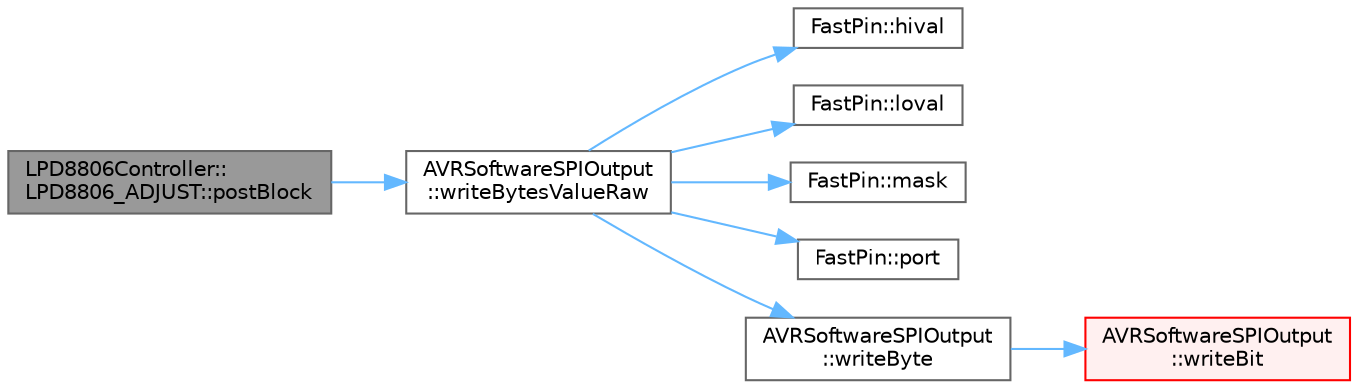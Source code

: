 digraph "LPD8806Controller::LPD8806_ADJUST::postBlock"
{
 // LATEX_PDF_SIZE
  bgcolor="transparent";
  edge [fontname=Helvetica,fontsize=10,labelfontname=Helvetica,labelfontsize=10];
  node [fontname=Helvetica,fontsize=10,shape=box,height=0.2,width=0.4];
  rankdir="LR";
  Node1 [id="Node000001",label="LPD8806Controller::\lLPD8806_ADJUST::postBlock",height=0.2,width=0.4,color="gray40", fillcolor="grey60", style="filled", fontcolor="black",tooltip=" "];
  Node1 -> Node2 [id="edge1_Node000001_Node000002",color="steelblue1",style="solid",tooltip=" "];
  Node2 [id="Node000002",label="AVRSoftwareSPIOutput\l::writeBytesValueRaw",height=0.2,width=0.4,color="grey40", fillcolor="white", style="filled",URL="$dc/d57/class_a_v_r_software_s_p_i_output.html#abada62794ed922c2798bf462a98b57f0",tooltip="Write multiple bytes of the given value over SPI, without selecting the interface."];
  Node2 -> Node3 [id="edge2_Node000002_Node000003",color="steelblue1",style="solid",tooltip=" "];
  Node3 [id="Node000003",label="FastPin::hival",height=0.2,width=0.4,color="grey40", fillcolor="white", style="filled",URL="$db/d3b/class_fast_pin.html#a2270a3882cf8646ce8abcae29cf6923a",tooltip="Gets the state of the port with this pin HIGH"];
  Node2 -> Node4 [id="edge3_Node000002_Node000004",color="steelblue1",style="solid",tooltip=" "];
  Node4 [id="Node000004",label="FastPin::loval",height=0.2,width=0.4,color="grey40", fillcolor="white", style="filled",URL="$db/d3b/class_fast_pin.html#a5148b7a0cd5fd551da455c03afc09003",tooltip="Gets the state of the port with this pin LOW"];
  Node2 -> Node5 [id="edge4_Node000002_Node000005",color="steelblue1",style="solid",tooltip=" "];
  Node5 [id="Node000005",label="FastPin::mask",height=0.2,width=0.4,color="grey40", fillcolor="white", style="filled",URL="$db/d3b/class_fast_pin.html#a97fd678e7bc05979582254783a1b5e57",tooltip="Get the pin mask."];
  Node2 -> Node6 [id="edge5_Node000002_Node000006",color="steelblue1",style="solid",tooltip=" "];
  Node6 [id="Node000006",label="FastPin::port",height=0.2,width=0.4,color="grey40", fillcolor="white", style="filled",URL="$db/d3b/class_fast_pin.html#ab005abe848eadb60051daccb4eb7dbe8",tooltip="Get the output state of the port."];
  Node2 -> Node7 [id="edge6_Node000002_Node000007",color="steelblue1",style="solid",tooltip=" "];
  Node7 [id="Node000007",label="AVRSoftwareSPIOutput\l::writeByte",height=0.2,width=0.4,color="grey40", fillcolor="white", style="filled",URL="$dc/d57/class_a_v_r_software_s_p_i_output.html#a58393081ec8c54bd6968642b89e8bd43",tooltip="Write a single byte over SPI."];
  Node7 -> Node8 [id="edge7_Node000007_Node000008",color="steelblue1",style="solid",tooltip=" "];
  Node8 [id="Node000008",label="AVRSoftwareSPIOutput\l::writeBit",height=0.2,width=0.4,color="red", fillcolor="#FFF0F0", style="filled",URL="$dc/d57/class_a_v_r_software_s_p_i_output.html#ad13d8cd559302413e8c885aab5ad7497",tooltip="Write the BIT'th bit out via SPI, setting the data pin then strobing the clock."];
}
